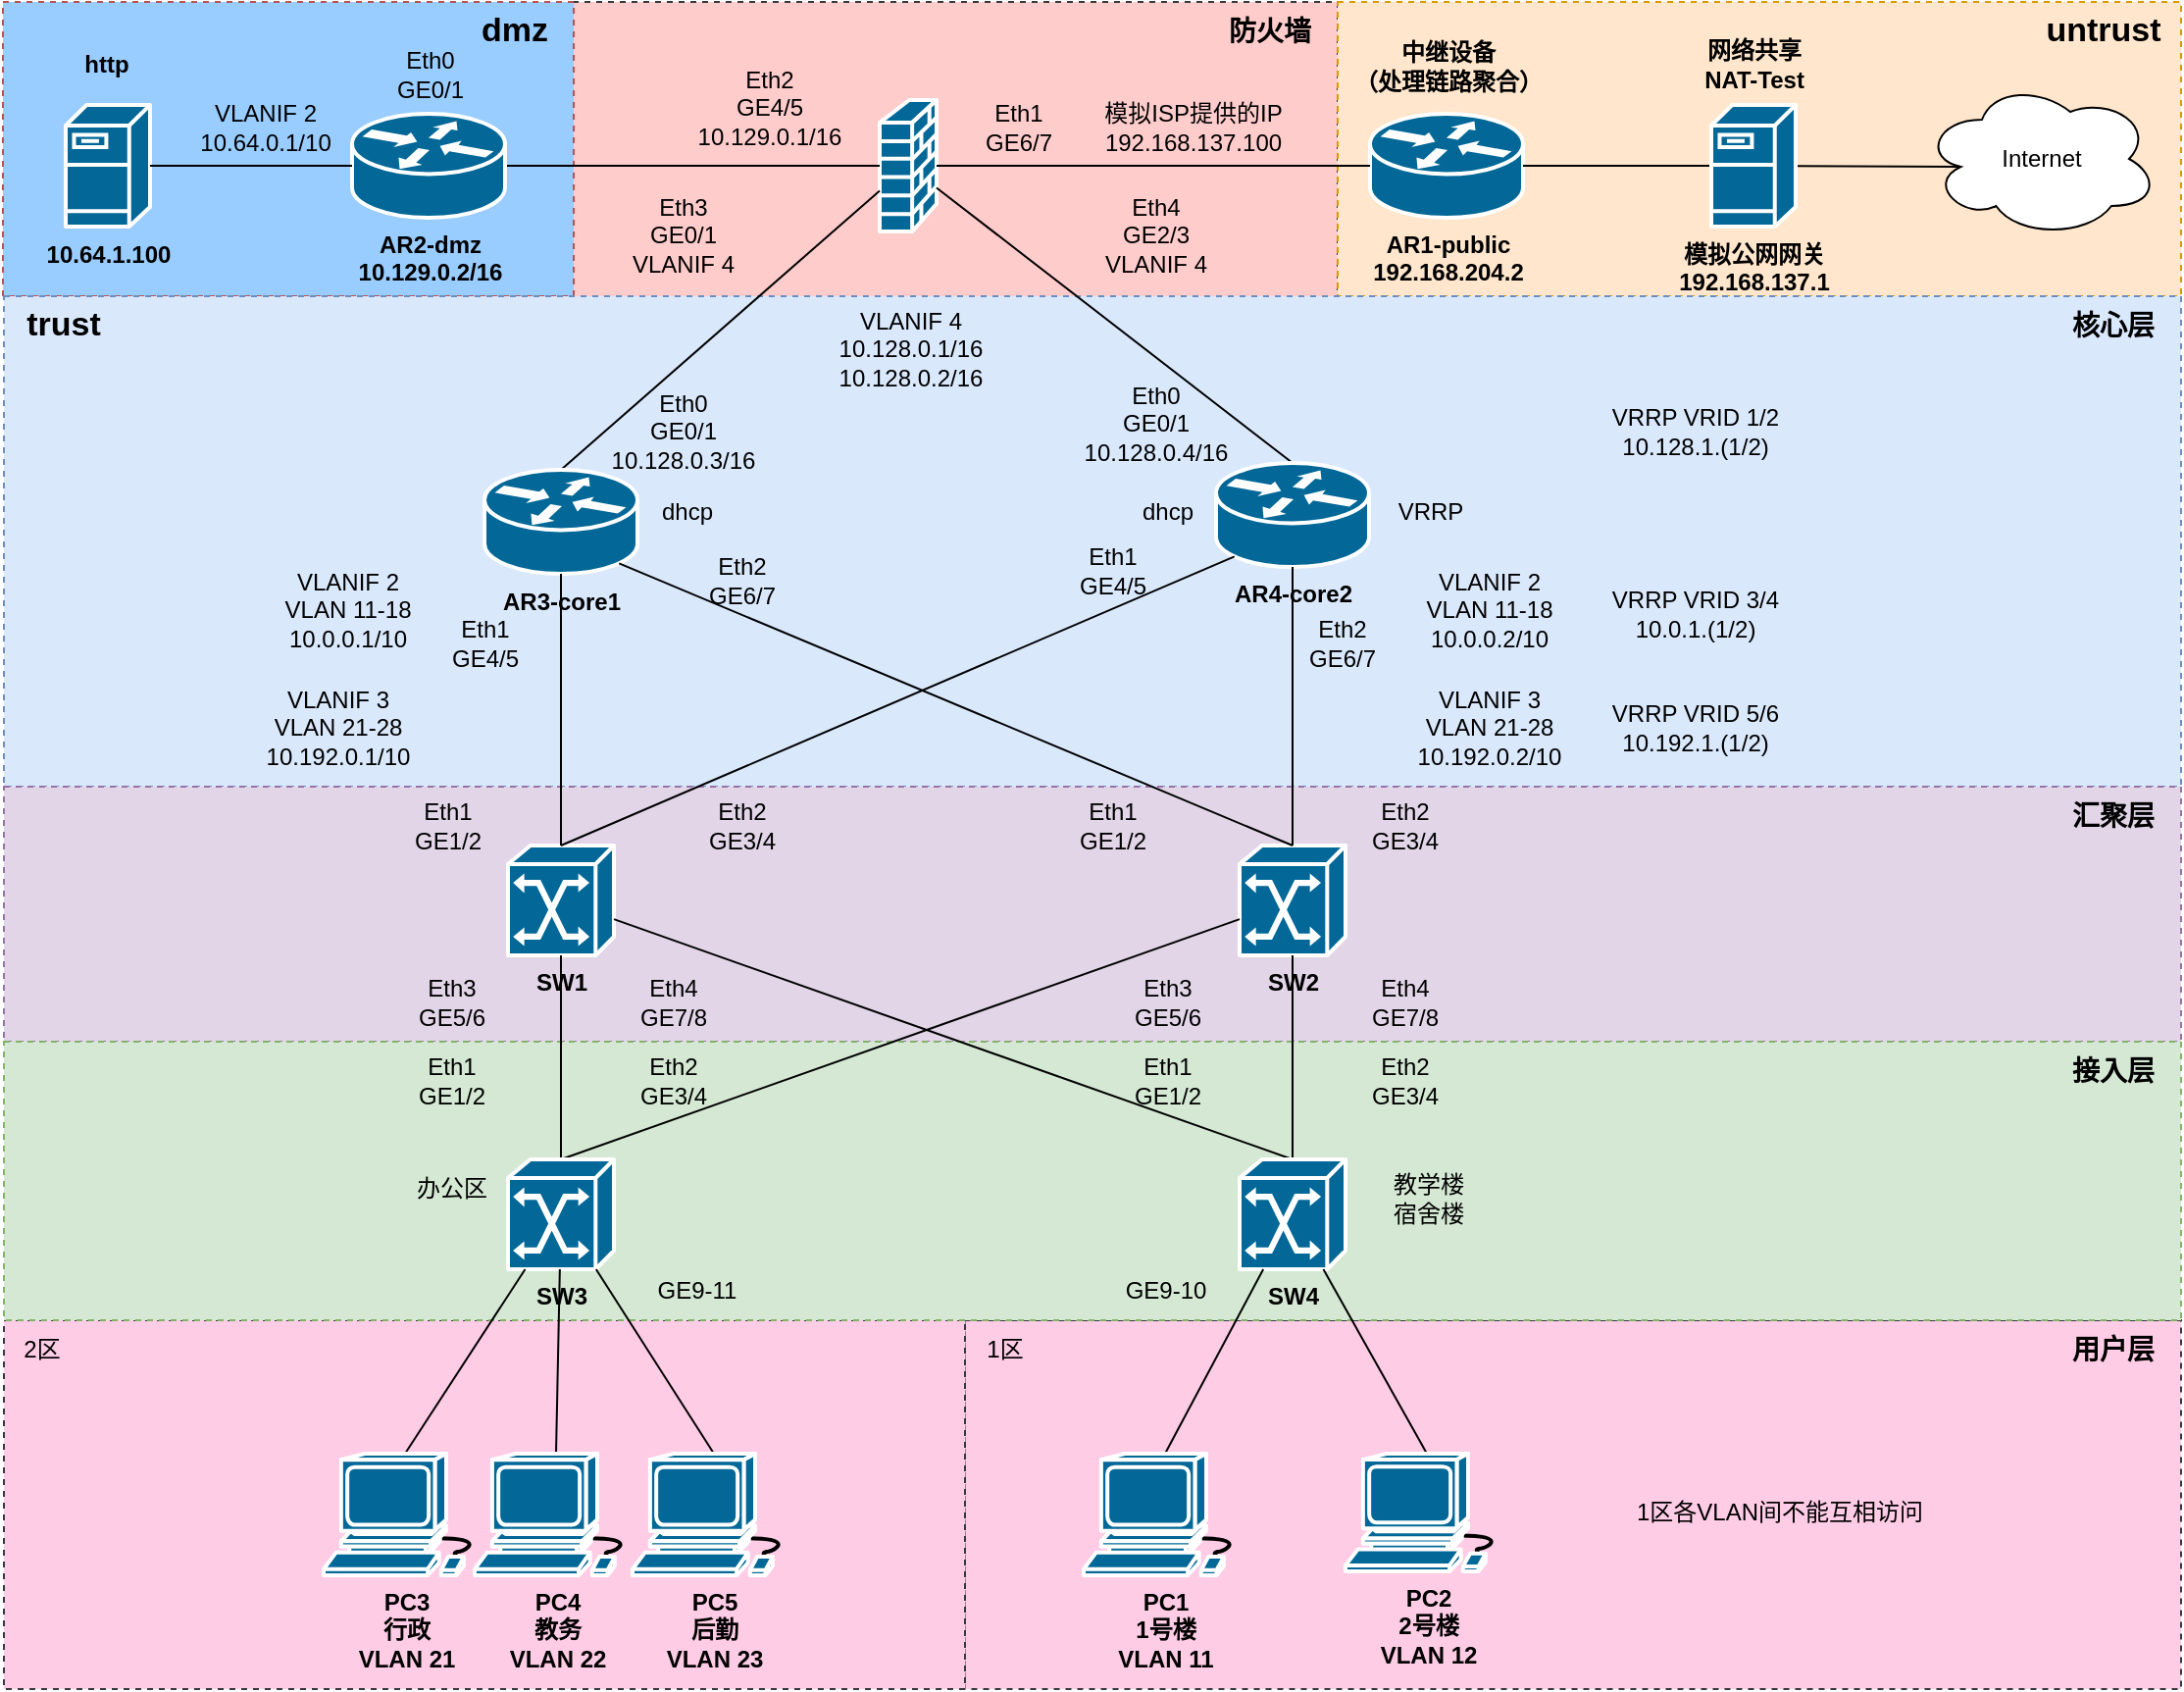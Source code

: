 <mxfile version="26.0.1">
  <diagram name="第 1 页" id="TNgkW0LLQJKGKH_O6mHP">
    <mxGraphModel dx="1621" dy="1214" grid="1" gridSize="10" guides="1" tooltips="1" connect="1" arrows="1" fold="1" page="0" pageScale="1" pageWidth="827" pageHeight="1169" math="0" shadow="0">
      <root>
        <mxCell id="0" />
        <mxCell id="1" parent="0" />
        <mxCell id="WaT7aZ4GV9jZIhNz12hq-7" value="" style="whiteSpace=wrap;html=1;fillColor=#FFCCE6;dashed=1;strokeColor=#36393d;" vertex="1" parent="1">
          <mxGeometry x="429.75" y="632" width="620.25" height="188" as="geometry" />
        </mxCell>
        <mxCell id="sXXriGGngjyK85Kr_pVM-4" value="" style="whiteSpace=wrap;html=1;fillColor=#FFCCE6;dashed=1;strokeColor=#36393d;" vertex="1" parent="1">
          <mxGeometry x="-60" y="632" width="490" height="188" as="geometry" />
        </mxCell>
        <mxCell id="sXXriGGngjyK85Kr_pVM-2" value="" style="whiteSpace=wrap;html=1;fillColor=#FFCCCC;dashed=1;strokeColor=#36393d;gradientColor=none;" vertex="1" parent="1">
          <mxGeometry x="230" y="-40" width="390" height="151.5" as="geometry" />
        </mxCell>
        <mxCell id="OKxPrB0xDgkwKKIO_z5v-99" value="" style="whiteSpace=wrap;html=1;fillColor=#99CCFF;dashed=1;strokeColor=#b85450;" parent="1" vertex="1">
          <mxGeometry x="-60.5" y="-40" width="291" height="150" as="geometry" />
        </mxCell>
        <mxCell id="OKxPrB0xDgkwKKIO_z5v-30" value="" style="whiteSpace=wrap;html=1;fillColor=#ffe6cc;dashed=1;strokeColor=#d79b00;" parent="1" vertex="1">
          <mxGeometry x="620" y="-40" width="430" height="150" as="geometry" />
        </mxCell>
        <mxCell id="OKxPrB0xDgkwKKIO_z5v-31" value="" style="whiteSpace=wrap;html=1;fillColor=#dae8fc;dashed=1;strokeColor=#6c8ebf;" parent="1" vertex="1">
          <mxGeometry x="-60" y="110" width="1110" height="250" as="geometry" />
        </mxCell>
        <mxCell id="OKxPrB0xDgkwKKIO_z5v-32" value="" style="whiteSpace=wrap;html=1;fillColor=#e1d5e7;dashed=1;strokeColor=#9673a6;" parent="1" vertex="1">
          <mxGeometry x="-60" y="360" width="1110" height="130" as="geometry" />
        </mxCell>
        <mxCell id="OKxPrB0xDgkwKKIO_z5v-33" value="" style="whiteSpace=wrap;html=1;fillColor=#d5e8d4;dashed=1;strokeColor=#82b366;" parent="1" vertex="1">
          <mxGeometry x="-60" y="490" width="1110" height="142" as="geometry" />
        </mxCell>
        <mxCell id="OKxPrB0xDgkwKKIO_z5v-1" value="&lt;b&gt;AR1-public&lt;/b&gt;&lt;div&gt;&lt;b&gt;192.168.204.2&lt;/b&gt;&lt;/div&gt;" style="shape=mxgraph.cisco.routers.router;sketch=0;html=1;pointerEvents=1;dashed=0;fillColor=#036897;strokeColor=#ffffff;strokeWidth=2;verticalLabelPosition=bottom;verticalAlign=top;align=center;outlineConnect=0;" parent="1" vertex="1">
          <mxGeometry x="636.5" y="17" width="78" height="53" as="geometry" />
        </mxCell>
        <mxCell id="WaT7aZ4GV9jZIhNz12hq-2" style="rounded=0;orthogonalLoop=1;jettySize=auto;html=1;exitX=0.16;exitY=0.55;exitDx=0;exitDy=0;exitPerimeter=0;endArrow=none;endFill=0;" edge="1" parent="1" source="OKxPrB0xDgkwKKIO_z5v-2" target="WaT7aZ4GV9jZIhNz12hq-1">
          <mxGeometry relative="1" as="geometry" />
        </mxCell>
        <mxCell id="OKxPrB0xDgkwKKIO_z5v-2" value="Internet" style="ellipse;shape=cloud;whiteSpace=wrap;html=1;" parent="1" vertex="1">
          <mxGeometry x="918.5" width="120" height="80" as="geometry" />
        </mxCell>
        <mxCell id="OKxPrB0xDgkwKKIO_z5v-3" style="rounded=0;orthogonalLoop=1;jettySize=auto;html=1;exitX=1;exitY=0.5;exitDx=0;exitDy=0;exitPerimeter=0;endArrow=none;endFill=0;" parent="1" source="OKxPrB0xDgkwKKIO_z5v-1" target="WaT7aZ4GV9jZIhNz12hq-1" edge="1">
          <mxGeometry relative="1" as="geometry" />
        </mxCell>
        <mxCell id="OKxPrB0xDgkwKKIO_z5v-4" value="" style="shape=mxgraph.cisco.security.firewall;sketch=0;html=1;pointerEvents=1;dashed=0;fillColor=#036897;strokeColor=#ffffff;strokeWidth=2;verticalLabelPosition=bottom;verticalAlign=top;align=center;outlineConnect=0;" parent="1" vertex="1">
          <mxGeometry x="386.5" y="10" width="29" height="67" as="geometry" />
        </mxCell>
        <mxCell id="OKxPrB0xDgkwKKIO_z5v-5" style="rounded=0;orthogonalLoop=1;jettySize=auto;html=1;exitX=1;exitY=0.5;exitDx=0;exitDy=0;exitPerimeter=0;entryX=0;entryY=0.5;entryDx=0;entryDy=0;entryPerimeter=0;endArrow=none;endFill=0;" parent="1" source="OKxPrB0xDgkwKKIO_z5v-4" target="OKxPrB0xDgkwKKIO_z5v-1" edge="1">
          <mxGeometry relative="1" as="geometry" />
        </mxCell>
        <mxCell id="OKxPrB0xDgkwKKIO_z5v-6" value="&lt;b&gt;10.64.1.100&lt;/b&gt;" style="shape=mxgraph.cisco.servers.fileserver;sketch=0;html=1;pointerEvents=1;dashed=0;fillColor=#036897;strokeColor=#ffffff;strokeWidth=2;verticalLabelPosition=bottom;verticalAlign=top;align=center;outlineConnect=0;" parent="1" vertex="1">
          <mxGeometry x="-28.5" y="12.5" width="43" height="62" as="geometry" />
        </mxCell>
        <mxCell id="OKxPrB0xDgkwKKIO_z5v-9" style="rounded=0;orthogonalLoop=1;jettySize=auto;html=1;entryX=0;entryY=0.5;entryDx=0;entryDy=0;entryPerimeter=0;exitX=1;exitY=0.5;exitDx=0;exitDy=0;exitPerimeter=0;endArrow=none;endFill=0;" parent="1" source="OKxPrB0xDgkwKKIO_z5v-15" target="OKxPrB0xDgkwKKIO_z5v-4" edge="1">
          <mxGeometry relative="1" as="geometry">
            <mxPoint x="285.5" y="63.5" as="sourcePoint" />
          </mxGeometry>
        </mxCell>
        <mxCell id="OKxPrB0xDgkwKKIO_z5v-11" value="&lt;b&gt;SW1&lt;/b&gt;" style="shape=mxgraph.cisco.switches.atm_switch;sketch=0;html=1;pointerEvents=1;dashed=0;fillColor=#036897;strokeColor=#ffffff;strokeWidth=2;verticalLabelPosition=bottom;verticalAlign=top;align=center;outlineConnect=0;" parent="1" vertex="1">
          <mxGeometry x="197" y="390" width="54" height="56" as="geometry" />
        </mxCell>
        <mxCell id="OKxPrB0xDgkwKKIO_z5v-12" value="&lt;b&gt;SW2&lt;/b&gt;" style="shape=mxgraph.cisco.switches.atm_switch;sketch=0;html=1;pointerEvents=1;dashed=0;fillColor=#036897;strokeColor=#ffffff;strokeWidth=2;verticalLabelPosition=bottom;verticalAlign=top;align=center;outlineConnect=0;" parent="1" vertex="1">
          <mxGeometry x="570" y="390" width="54" height="56" as="geometry" />
        </mxCell>
        <mxCell id="OKxPrB0xDgkwKKIO_z5v-16" style="rounded=0;orthogonalLoop=1;jettySize=auto;html=1;exitX=0.5;exitY=0;exitDx=0;exitDy=0;exitPerimeter=0;endArrow=none;endFill=0;" parent="1" source="OKxPrB0xDgkwKKIO_z5v-13" target="OKxPrB0xDgkwKKIO_z5v-4" edge="1">
          <mxGeometry relative="1" as="geometry" />
        </mxCell>
        <mxCell id="OKxPrB0xDgkwKKIO_z5v-13" value="&lt;b&gt;AR3-core1&lt;/b&gt;" style="shape=mxgraph.cisco.routers.router;sketch=0;html=1;pointerEvents=1;dashed=0;fillColor=#036897;strokeColor=#ffffff;strokeWidth=2;verticalLabelPosition=bottom;verticalAlign=top;align=center;outlineConnect=0;" parent="1" vertex="1">
          <mxGeometry x="185" y="198.5" width="78" height="53" as="geometry" />
        </mxCell>
        <mxCell id="OKxPrB0xDgkwKKIO_z5v-17" style="rounded=0;orthogonalLoop=1;jettySize=auto;html=1;exitX=0.5;exitY=0;exitDx=0;exitDy=0;exitPerimeter=0;endArrow=none;endFill=0;" parent="1" source="OKxPrB0xDgkwKKIO_z5v-14" target="OKxPrB0xDgkwKKIO_z5v-4" edge="1">
          <mxGeometry relative="1" as="geometry">
            <mxPoint x="437" y="120" as="targetPoint" />
          </mxGeometry>
        </mxCell>
        <mxCell id="OKxPrB0xDgkwKKIO_z5v-14" value="&lt;b style=&quot;&quot;&gt;AR4-core2&lt;/b&gt;" style="shape=mxgraph.cisco.routers.router;sketch=0;html=1;pointerEvents=1;dashed=0;fillColor=#036897;strokeColor=#ffffff;strokeWidth=2;verticalLabelPosition=bottom;verticalAlign=top;align=center;outlineConnect=0;" parent="1" vertex="1">
          <mxGeometry x="558" y="195" width="78" height="53" as="geometry" />
        </mxCell>
        <mxCell id="OKxPrB0xDgkwKKIO_z5v-15" value="&lt;b&gt;AR2-dmz&lt;/b&gt;&lt;div&gt;&lt;b&gt;10.129.0.2/16&lt;/b&gt;&lt;/div&gt;" style="shape=mxgraph.cisco.routers.router;sketch=0;html=1;pointerEvents=1;dashed=0;fillColor=#036897;strokeColor=#ffffff;strokeWidth=2;verticalLabelPosition=bottom;verticalAlign=top;align=center;outlineConnect=0;" parent="1" vertex="1">
          <mxGeometry x="117.5" y="17" width="78" height="53" as="geometry" />
        </mxCell>
        <mxCell id="OKxPrB0xDgkwKKIO_z5v-20" style="rounded=0;orthogonalLoop=1;jettySize=auto;html=1;exitX=0.5;exitY=0;exitDx=0;exitDy=0;exitPerimeter=0;entryX=0.5;entryY=1;entryDx=0;entryDy=0;entryPerimeter=0;endArrow=none;endFill=0;" parent="1" source="OKxPrB0xDgkwKKIO_z5v-11" target="OKxPrB0xDgkwKKIO_z5v-13" edge="1">
          <mxGeometry relative="1" as="geometry" />
        </mxCell>
        <mxCell id="OKxPrB0xDgkwKKIO_z5v-21" style="rounded=0;orthogonalLoop=1;jettySize=auto;html=1;exitX=0.5;exitY=0;exitDx=0;exitDy=0;exitPerimeter=0;entryX=0.5;entryY=1;entryDx=0;entryDy=0;entryPerimeter=0;endArrow=none;endFill=0;" parent="1" source="OKxPrB0xDgkwKKIO_z5v-12" target="OKxPrB0xDgkwKKIO_z5v-14" edge="1">
          <mxGeometry relative="1" as="geometry" />
        </mxCell>
        <mxCell id="OKxPrB0xDgkwKKIO_z5v-23" style="rounded=0;orthogonalLoop=1;jettySize=auto;html=1;exitX=0.5;exitY=0;exitDx=0;exitDy=0;exitPerimeter=0;entryX=0.88;entryY=0.9;entryDx=0;entryDy=0;entryPerimeter=0;endArrow=none;endFill=0;" parent="1" source="OKxPrB0xDgkwKKIO_z5v-12" target="OKxPrB0xDgkwKKIO_z5v-13" edge="1">
          <mxGeometry relative="1" as="geometry" />
        </mxCell>
        <mxCell id="OKxPrB0xDgkwKKIO_z5v-24" style="rounded=0;orthogonalLoop=1;jettySize=auto;html=1;entryX=0.12;entryY=0.9;entryDx=0;entryDy=0;entryPerimeter=0;endArrow=none;endFill=0;exitX=0.5;exitY=0;exitDx=0;exitDy=0;exitPerimeter=0;" parent="1" source="OKxPrB0xDgkwKKIO_z5v-11" target="OKxPrB0xDgkwKKIO_z5v-14" edge="1">
          <mxGeometry relative="1" as="geometry" />
        </mxCell>
        <mxCell id="OKxPrB0xDgkwKKIO_z5v-45" style="rounded=0;orthogonalLoop=1;jettySize=auto;html=1;exitX=0.5;exitY=0;exitDx=0;exitDy=0;exitPerimeter=0;endArrow=none;endFill=0;" parent="1" source="OKxPrB0xDgkwKKIO_z5v-26" target="OKxPrB0xDgkwKKIO_z5v-11" edge="1">
          <mxGeometry relative="1" as="geometry" />
        </mxCell>
        <mxCell id="OKxPrB0xDgkwKKIO_z5v-48" style="rounded=0;orthogonalLoop=1;jettySize=auto;html=1;exitX=0.5;exitY=0;exitDx=0;exitDy=0;exitPerimeter=0;endArrow=none;endFill=0;" parent="1" source="OKxPrB0xDgkwKKIO_z5v-26" target="OKxPrB0xDgkwKKIO_z5v-12" edge="1">
          <mxGeometry relative="1" as="geometry" />
        </mxCell>
        <mxCell id="OKxPrB0xDgkwKKIO_z5v-26" value="&lt;b&gt;SW3&lt;/b&gt;" style="shape=mxgraph.cisco.switches.atm_switch;sketch=0;html=1;pointerEvents=1;dashed=0;fillColor=#036897;strokeColor=#ffffff;strokeWidth=2;verticalLabelPosition=bottom;verticalAlign=top;align=center;outlineConnect=0;" parent="1" vertex="1">
          <mxGeometry x="197" y="550" width="54" height="56" as="geometry" />
        </mxCell>
        <mxCell id="OKxPrB0xDgkwKKIO_z5v-49" style="rounded=0;orthogonalLoop=1;jettySize=auto;html=1;exitX=0.5;exitY=0;exitDx=0;exitDy=0;exitPerimeter=0;endArrow=none;endFill=0;" parent="1" source="OKxPrB0xDgkwKKIO_z5v-27" target="OKxPrB0xDgkwKKIO_z5v-11" edge="1">
          <mxGeometry relative="1" as="geometry" />
        </mxCell>
        <mxCell id="OKxPrB0xDgkwKKIO_z5v-50" style="rounded=0;orthogonalLoop=1;jettySize=auto;html=1;exitX=0.5;exitY=0;exitDx=0;exitDy=0;exitPerimeter=0;endArrow=none;endFill=0;" parent="1" source="OKxPrB0xDgkwKKIO_z5v-27" target="OKxPrB0xDgkwKKIO_z5v-12" edge="1">
          <mxGeometry relative="1" as="geometry" />
        </mxCell>
        <mxCell id="OKxPrB0xDgkwKKIO_z5v-27" value="&lt;b&gt;SW4&lt;/b&gt;" style="shape=mxgraph.cisco.switches.atm_switch;sketch=0;html=1;pointerEvents=1;dashed=0;fillColor=#036897;strokeColor=#ffffff;strokeWidth=2;verticalLabelPosition=bottom;verticalAlign=top;align=center;outlineConnect=0;" parent="1" vertex="1">
          <mxGeometry x="570" y="550" width="54" height="56" as="geometry" />
        </mxCell>
        <mxCell id="OKxPrB0xDgkwKKIO_z5v-43" style="rounded=0;orthogonalLoop=1;jettySize=auto;html=1;exitX=0.5;exitY=0;exitDx=0;exitDy=0;exitPerimeter=0;endArrow=none;endFill=0;" parent="1" source="OKxPrB0xDgkwKKIO_z5v-39" target="OKxPrB0xDgkwKKIO_z5v-26" edge="1">
          <mxGeometry relative="1" as="geometry" />
        </mxCell>
        <mxCell id="OKxPrB0xDgkwKKIO_z5v-39" value="&lt;div&gt;&lt;b&gt;PC3&lt;/b&gt;&lt;/div&gt;&lt;b&gt;行政&lt;/b&gt;&lt;div&gt;&lt;b&gt;VLAN 21&lt;/b&gt;&lt;/div&gt;" style="shape=mxgraph.cisco.computers_and_peripherals.workstation;sketch=0;html=1;pointerEvents=1;dashed=0;fillColor=#036897;strokeColor=#ffffff;strokeWidth=2;verticalLabelPosition=bottom;verticalAlign=top;align=center;outlineConnect=0;" parent="1" vertex="1">
          <mxGeometry x="103" y="700" width="83" height="62" as="geometry" />
        </mxCell>
        <mxCell id="OKxPrB0xDgkwKKIO_z5v-44" style="rounded=0;orthogonalLoop=1;jettySize=auto;html=1;exitX=0.5;exitY=0;exitDx=0;exitDy=0;exitPerimeter=0;endArrow=none;endFill=0;" parent="1" source="OKxPrB0xDgkwKKIO_z5v-40" target="OKxPrB0xDgkwKKIO_z5v-26" edge="1">
          <mxGeometry relative="1" as="geometry" />
        </mxCell>
        <mxCell id="OKxPrB0xDgkwKKIO_z5v-40" value="&lt;div&gt;&lt;b&gt;PC4&lt;/b&gt;&lt;/div&gt;&lt;div&gt;&lt;b&gt;教务&lt;/b&gt;&lt;/div&gt;&lt;div&gt;&lt;b&gt;VLAN 22&lt;/b&gt;&lt;/div&gt;" style="shape=mxgraph.cisco.computers_and_peripherals.workstation;sketch=0;html=1;pointerEvents=1;dashed=0;fillColor=#036897;strokeColor=#ffffff;strokeWidth=2;verticalLabelPosition=bottom;verticalAlign=top;align=center;outlineConnect=0;" parent="1" vertex="1">
          <mxGeometry x="180" y="700" width="83" height="62" as="geometry" />
        </mxCell>
        <mxCell id="OKxPrB0xDgkwKKIO_z5v-51" style="rounded=0;orthogonalLoop=1;jettySize=auto;html=1;exitX=0.5;exitY=0;exitDx=0;exitDy=0;exitPerimeter=0;endArrow=none;endFill=0;" parent="1" source="OKxPrB0xDgkwKKIO_z5v-41" target="OKxPrB0xDgkwKKIO_z5v-27" edge="1">
          <mxGeometry relative="1" as="geometry" />
        </mxCell>
        <mxCell id="OKxPrB0xDgkwKKIO_z5v-41" value="&lt;div&gt;&lt;b&gt;PC1&lt;/b&gt;&lt;/div&gt;&lt;b&gt;1号楼&lt;/b&gt;&lt;div&gt;&lt;b&gt;VLAN 11&lt;/b&gt;&lt;/div&gt;" style="shape=mxgraph.cisco.computers_and_peripherals.workstation;sketch=0;html=1;pointerEvents=1;dashed=0;fillColor=#036897;strokeColor=#ffffff;strokeWidth=2;verticalLabelPosition=bottom;verticalAlign=top;align=center;outlineConnect=0;" parent="1" vertex="1">
          <mxGeometry x="490.5" y="700" width="83" height="62" as="geometry" />
        </mxCell>
        <mxCell id="OKxPrB0xDgkwKKIO_z5v-52" style="rounded=0;orthogonalLoop=1;jettySize=auto;html=1;exitX=0.5;exitY=0;exitDx=0;exitDy=0;exitPerimeter=0;endArrow=none;endFill=0;" parent="1" source="OKxPrB0xDgkwKKIO_z5v-42" target="OKxPrB0xDgkwKKIO_z5v-27" edge="1">
          <mxGeometry relative="1" as="geometry" />
        </mxCell>
        <mxCell id="OKxPrB0xDgkwKKIO_z5v-42" value="&lt;div&gt;&lt;b&gt;PC2&lt;/b&gt;&lt;/div&gt;&lt;b&gt;2号楼&lt;/b&gt;&lt;div&gt;&lt;b&gt;VLAN 12&lt;/b&gt;&lt;/div&gt;" style="shape=mxgraph.cisco.computers_and_peripherals.workstation;sketch=0;html=1;pointerEvents=1;dashed=0;fillColor=#036897;strokeColor=#ffffff;strokeWidth=2;verticalLabelPosition=bottom;verticalAlign=top;align=center;outlineConnect=0;" parent="1" vertex="1">
          <mxGeometry x="624" y="700" width="83" height="60" as="geometry" />
        </mxCell>
        <mxCell id="OKxPrB0xDgkwKKIO_z5v-57" value="&lt;b&gt;&lt;font style=&quot;font-size: 17px;&quot;&gt;dmz&lt;/font&gt;&lt;/b&gt;" style="text;html=1;align=center;verticalAlign=middle;resizable=0;points=[];autosize=1;strokeColor=none;fillColor=none;" parent="1" vertex="1">
          <mxGeometry x="170" y="-40" width="60" height="30" as="geometry" />
        </mxCell>
        <mxCell id="OKxPrB0xDgkwKKIO_z5v-63" value="&lt;b&gt;&lt;font style=&quot;font-size: 17px;&quot;&gt;untrust&lt;/font&gt;&lt;/b&gt;" style="text;html=1;align=center;verticalAlign=middle;resizable=0;points=[];autosize=1;strokeColor=none;fillColor=none;" parent="1" vertex="1">
          <mxGeometry x="970" y="-40" width="80" height="30" as="geometry" />
        </mxCell>
        <mxCell id="OKxPrB0xDgkwKKIO_z5v-64" value="&lt;b&gt;&lt;font style=&quot;font-size: 14px;&quot;&gt;核心层&lt;/font&gt;&lt;/b&gt;" style="text;html=1;align=center;verticalAlign=middle;resizable=0;points=[];autosize=1;strokeColor=none;fillColor=none;" parent="1" vertex="1">
          <mxGeometry x="980" y="110" width="70" height="30" as="geometry" />
        </mxCell>
        <mxCell id="OKxPrB0xDgkwKKIO_z5v-66" value="&lt;b&gt;&lt;font style=&quot;font-size: 14px;&quot;&gt;汇聚层&lt;/font&gt;&lt;/b&gt;" style="text;html=1;align=center;verticalAlign=middle;resizable=0;points=[];autosize=1;strokeColor=none;fillColor=none;" parent="1" vertex="1">
          <mxGeometry x="980" y="360" width="70" height="30" as="geometry" />
        </mxCell>
        <mxCell id="OKxPrB0xDgkwKKIO_z5v-67" value="&lt;b&gt;&lt;font style=&quot;font-size: 14px;&quot;&gt;接入层&lt;/font&gt;&lt;/b&gt;" style="text;html=1;align=center;verticalAlign=middle;resizable=0;points=[];autosize=1;strokeColor=none;fillColor=none;" parent="1" vertex="1">
          <mxGeometry x="980" y="490" width="70" height="30" as="geometry" />
        </mxCell>
        <mxCell id="OKxPrB0xDgkwKKIO_z5v-69" value="dhcp" style="text;html=1;align=center;verticalAlign=middle;resizable=0;points=[];autosize=1;strokeColor=none;fillColor=none;" parent="1" vertex="1">
          <mxGeometry x="263" y="205" width="50" height="30" as="geometry" />
        </mxCell>
        <mxCell id="OKxPrB0xDgkwKKIO_z5v-71" value="&lt;b&gt;http&lt;/b&gt;" style="text;html=1;align=center;verticalAlign=middle;resizable=0;points=[];autosize=1;strokeColor=none;fillColor=none;" parent="1" vertex="1">
          <mxGeometry x="-33.5" y="-23.5" width="50" height="30" as="geometry" />
        </mxCell>
        <mxCell id="OKxPrB0xDgkwKKIO_z5v-75" value="办公区" style="text;html=1;align=center;verticalAlign=middle;resizable=0;points=[];autosize=1;strokeColor=none;fillColor=none;" parent="1" vertex="1">
          <mxGeometry x="137.5" y="550" width="60" height="30" as="geometry" />
        </mxCell>
        <mxCell id="OKxPrB0xDgkwKKIO_z5v-76" value="教学楼&lt;div&gt;宿舍楼&lt;/div&gt;" style="text;html=1;align=center;verticalAlign=middle;resizable=0;points=[];autosize=1;strokeColor=none;fillColor=none;" parent="1" vertex="1">
          <mxGeometry x="635.5" y="550" width="60" height="40" as="geometry" />
        </mxCell>
        <mxCell id="OKxPrB0xDgkwKKIO_z5v-80" value="&lt;div&gt;VLANIF 2&lt;/div&gt;10.64.0.1/10" style="text;html=1;align=center;verticalAlign=middle;resizable=0;points=[];autosize=1;strokeColor=none;fillColor=none;" parent="1" vertex="1">
          <mxGeometry x="27.5" y="3.5" width="90" height="40" as="geometry" />
        </mxCell>
        <mxCell id="OKxPrB0xDgkwKKIO_z5v-84" value="模拟ISP提供的IP&lt;div&gt;192.168.137.100&lt;/div&gt;" style="text;html=1;align=center;verticalAlign=middle;resizable=0;points=[];autosize=1;strokeColor=none;fillColor=none;" parent="1" vertex="1">
          <mxGeometry x="490.5" y="3.5" width="110" height="40" as="geometry" />
        </mxCell>
        <mxCell id="OKxPrB0xDgkwKKIO_z5v-85" value="VRRP" style="text;html=1;align=center;verticalAlign=middle;resizable=0;points=[];autosize=1;strokeColor=none;fillColor=none;" parent="1" vertex="1">
          <mxGeometry x="636.5" y="205" width="60" height="30" as="geometry" />
        </mxCell>
        <mxCell id="OKxPrB0xDgkwKKIO_z5v-88" style="rounded=0;orthogonalLoop=1;jettySize=auto;html=1;exitX=1;exitY=0.5;exitDx=0;exitDy=0;exitPerimeter=0;entryX=0;entryY=0.5;entryDx=0;entryDy=0;entryPerimeter=0;endArrow=none;endFill=0;" parent="1" source="OKxPrB0xDgkwKKIO_z5v-6" target="OKxPrB0xDgkwKKIO_z5v-15" edge="1">
          <mxGeometry relative="1" as="geometry">
            <mxPoint x="-25.5" y="-5" as="sourcePoint" />
          </mxGeometry>
        </mxCell>
        <mxCell id="OKxPrB0xDgkwKKIO_z5v-96" value="dhcp" style="text;html=1;align=center;verticalAlign=middle;resizable=0;points=[];autosize=1;strokeColor=none;fillColor=none;" parent="1" vertex="1">
          <mxGeometry x="508" y="205" width="50" height="30" as="geometry" />
        </mxCell>
        <mxCell id="OKxPrB0xDgkwKKIO_z5v-101" style="rounded=0;orthogonalLoop=1;jettySize=auto;html=1;exitX=0.5;exitY=0;exitDx=0;exitDy=0;exitPerimeter=0;endArrow=none;endFill=0;" parent="1" source="OKxPrB0xDgkwKKIO_z5v-100" target="OKxPrB0xDgkwKKIO_z5v-26" edge="1">
          <mxGeometry relative="1" as="geometry" />
        </mxCell>
        <mxCell id="OKxPrB0xDgkwKKIO_z5v-100" value="&lt;div&gt;&lt;b&gt;PC5&lt;/b&gt;&lt;/div&gt;&lt;div&gt;&lt;b&gt;后勤&lt;/b&gt;&lt;/div&gt;&lt;div&gt;&lt;span style=&quot;background-color: initial;&quot;&gt;&lt;b&gt;VLAN 23&lt;/b&gt;&lt;/span&gt;&lt;/div&gt;" style="shape=mxgraph.cisco.computers_and_peripherals.workstation;sketch=0;html=1;pointerEvents=1;dashed=0;fillColor=#036897;strokeColor=#ffffff;strokeWidth=2;verticalLabelPosition=bottom;verticalAlign=top;align=center;outlineConnect=0;" parent="1" vertex="1">
          <mxGeometry x="260.5" y="700" width="83" height="62" as="geometry" />
        </mxCell>
        <mxCell id="OKxPrB0xDgkwKKIO_z5v-102" value="&lt;div&gt;Eth0&lt;/div&gt;GE0/1&lt;div&gt;10.128.0.3/16&lt;/div&gt;" style="text;html=1;align=center;verticalAlign=middle;resizable=0;points=[];autosize=1;strokeColor=none;fillColor=none;" parent="1" vertex="1">
          <mxGeometry x="235.5" y="148.5" width="100" height="60" as="geometry" />
        </mxCell>
        <mxCell id="OKxPrB0xDgkwKKIO_z5v-103" value="&lt;div&gt;Eth0&lt;/div&gt;GE0/1&lt;div&gt;10.128.0.4/16&lt;/div&gt;" style="text;html=1;align=center;verticalAlign=middle;resizable=0;points=[];autosize=1;strokeColor=none;fillColor=none;" parent="1" vertex="1">
          <mxGeometry x="477" y="145" width="100" height="60" as="geometry" />
        </mxCell>
        <mxCell id="OKxPrB0xDgkwKKIO_z5v-105" value="&lt;div&gt;Eth1&lt;/div&gt;GE4/5" style="text;html=1;align=center;verticalAlign=middle;resizable=0;points=[];autosize=1;strokeColor=none;fillColor=none;" parent="1" vertex="1">
          <mxGeometry x="155" y="266.5" width="60" height="40" as="geometry" />
        </mxCell>
        <mxCell id="OKxPrB0xDgkwKKIO_z5v-106" value="Eth2&lt;div&gt;GE6/7&lt;/div&gt;" style="text;html=1;align=center;verticalAlign=middle;resizable=0;points=[];autosize=1;strokeColor=none;fillColor=none;" parent="1" vertex="1">
          <mxGeometry x="592" y="266.5" width="60" height="40" as="geometry" />
        </mxCell>
        <mxCell id="OKxPrB0xDgkwKKIO_z5v-107" value="&lt;div&gt;Eth2&lt;/div&gt;GE6/7" style="text;html=1;align=center;verticalAlign=middle;resizable=0;points=[];autosize=1;strokeColor=none;fillColor=none;" parent="1" vertex="1">
          <mxGeometry x="286" y="235" width="60" height="40" as="geometry" />
        </mxCell>
        <mxCell id="OKxPrB0xDgkwKKIO_z5v-108" value="Eth1&lt;div&gt;GE4/5&lt;/div&gt;" style="text;html=1;align=center;verticalAlign=middle;resizable=0;points=[];autosize=1;strokeColor=none;fillColor=none;" parent="1" vertex="1">
          <mxGeometry x="475" y="230" width="60" height="40" as="geometry" />
        </mxCell>
        <mxCell id="OKxPrB0xDgkwKKIO_z5v-112" value="&lt;div&gt;Eth3&lt;/div&gt;GE0/1&lt;div&gt;VLANIF 4&lt;/div&gt;" style="text;html=1;align=center;verticalAlign=middle;resizable=0;points=[];autosize=1;strokeColor=none;fillColor=none;" parent="1" vertex="1">
          <mxGeometry x="245.5" y="48.5" width="80" height="60" as="geometry" />
        </mxCell>
        <mxCell id="OKxPrB0xDgkwKKIO_z5v-113" value="&lt;div&gt;Eth4&lt;/div&gt;GE2/3&lt;div&gt;VLANIF 4&lt;/div&gt;" style="text;html=1;align=center;verticalAlign=middle;resizable=0;points=[];autosize=1;strokeColor=none;fillColor=none;" parent="1" vertex="1">
          <mxGeometry x="487" y="48.5" width="80" height="60" as="geometry" />
        </mxCell>
        <mxCell id="OKxPrB0xDgkwKKIO_z5v-114" value="&lt;div&gt;Eth2&lt;/div&gt;GE4/5&lt;div&gt;10.129.0.1/16&lt;/div&gt;" style="text;html=1;align=center;verticalAlign=middle;resizable=0;points=[];autosize=1;strokeColor=none;fillColor=none;" parent="1" vertex="1">
          <mxGeometry x="279.5" y="-16.5" width="100" height="60" as="geometry" />
        </mxCell>
        <mxCell id="OKxPrB0xDgkwKKIO_z5v-115" value="&lt;div&gt;Eth1&lt;/div&gt;GE6/7" style="text;html=1;align=center;verticalAlign=middle;resizable=0;points=[];autosize=1;strokeColor=none;fillColor=none;" parent="1" vertex="1">
          <mxGeometry x="427" y="3.5" width="60" height="40" as="geometry" />
        </mxCell>
        <mxCell id="8mNXo8YSzwnF-AT6geSr-1" value="VRRP VRID 1/2&lt;div&gt;10.128.1.(1/2)&lt;/div&gt;" style="text;html=1;align=center;verticalAlign=middle;resizable=0;points=[];autosize=1;strokeColor=none;fillColor=none;" parent="1" vertex="1">
          <mxGeometry x="747" y="158.5" width="110" height="40" as="geometry" />
        </mxCell>
        <mxCell id="8mNXo8YSzwnF-AT6geSr-3" value="VRRP VRID 3/4&lt;div&gt;10.0.1.(1/2)&lt;/div&gt;" style="text;html=1;align=center;verticalAlign=middle;resizable=0;points=[];autosize=1;strokeColor=none;fillColor=none;" parent="1" vertex="1">
          <mxGeometry x="747" y="251.5" width="110" height="40" as="geometry" />
        </mxCell>
        <mxCell id="8mNXo8YSzwnF-AT6geSr-5" value="VLANIF 2&lt;div&gt;VLAN 11-18&lt;/div&gt;&lt;div&gt;10.0.0.1/10&lt;/div&gt;" style="text;html=1;align=center;verticalAlign=middle;resizable=0;points=[];autosize=1;strokeColor=none;fillColor=none;" parent="1" vertex="1">
          <mxGeometry x="70" y="240" width="90" height="60" as="geometry" />
        </mxCell>
        <mxCell id="8mNXo8YSzwnF-AT6geSr-6" value="VLANIF 2&lt;div&gt;VLAN 11-18&lt;/div&gt;&lt;div&gt;10.0.0.2/10&lt;/div&gt;" style="text;html=1;align=center;verticalAlign=middle;resizable=0;points=[];autosize=1;strokeColor=none;fillColor=none;" parent="1" vertex="1">
          <mxGeometry x="652" y="240" width="90" height="60" as="geometry" />
        </mxCell>
        <mxCell id="c4X52kRVc_AipKpNaiow-1" value="VRRP VRID 5/6&lt;div&gt;10.192.1.(1/2)&lt;/div&gt;" style="text;html=1;align=center;verticalAlign=middle;resizable=0;points=[];autosize=1;strokeColor=none;fillColor=none;" parent="1" vertex="1">
          <mxGeometry x="747" y="310" width="110" height="40" as="geometry" />
        </mxCell>
        <mxCell id="c4X52kRVc_AipKpNaiow-2" value="VLANIF 3&lt;div&gt;VLAN 21-28&lt;/div&gt;&lt;div&gt;10.192.0.1/10&lt;/div&gt;" style="text;html=1;align=center;verticalAlign=middle;resizable=0;points=[];autosize=1;strokeColor=none;fillColor=none;" parent="1" vertex="1">
          <mxGeometry x="60" y="300" width="100" height="60" as="geometry" />
        </mxCell>
        <mxCell id="c4X52kRVc_AipKpNaiow-4" value="VLANIF 3&lt;div&gt;VLAN 21-28&lt;/div&gt;&lt;div&gt;10.192.0.2/10&lt;/div&gt;" style="text;html=1;align=center;verticalAlign=middle;resizable=0;points=[];autosize=1;strokeColor=none;fillColor=none;" parent="1" vertex="1">
          <mxGeometry x="647" y="300" width="100" height="60" as="geometry" />
        </mxCell>
        <mxCell id="c4X52kRVc_AipKpNaiow-6" value="&lt;b&gt;中继设备&lt;/b&gt;&lt;div&gt;&lt;b&gt;（处理链路聚合）&lt;/b&gt;&lt;/div&gt;" style="text;html=1;align=center;verticalAlign=middle;resizable=0;points=[];autosize=1;strokeColor=none;fillColor=none;" parent="1" vertex="1">
          <mxGeometry x="615.5" y="-27.5" width="120" height="40" as="geometry" />
        </mxCell>
        <mxCell id="WaT7aZ4GV9jZIhNz12hq-1" value="&lt;div&gt;&lt;b&gt;模拟公网网关&lt;/b&gt;&lt;/div&gt;&lt;b&gt;192.168.137.1&lt;/b&gt;" style="shape=mxgraph.cisco.servers.fileserver;sketch=0;html=1;pointerEvents=1;dashed=0;fillColor=#036897;strokeColor=#ffffff;strokeWidth=2;verticalLabelPosition=bottom;verticalAlign=top;align=center;outlineConnect=0;" vertex="1" parent="1">
          <mxGeometry x="810.5" y="12.5" width="43" height="62" as="geometry" />
        </mxCell>
        <mxCell id="WaT7aZ4GV9jZIhNz12hq-3" value="&lt;b&gt;网络共享&lt;/b&gt;&lt;div&gt;&lt;b&gt;NAT-Test&lt;/b&gt;&lt;/div&gt;" style="text;html=1;align=center;verticalAlign=middle;resizable=0;points=[];autosize=1;strokeColor=none;fillColor=none;" vertex="1" parent="1">
          <mxGeometry x="797" y="-28.5" width="70" height="40" as="geometry" />
        </mxCell>
        <mxCell id="WaT7aZ4GV9jZIhNz12hq-6" value="VLANIF 4&lt;div&gt;10.128.0.1/16&lt;/div&gt;&lt;div&gt;10.128.0.2/16&lt;/div&gt;" style="text;html=1;align=center;verticalAlign=middle;resizable=0;points=[];autosize=1;strokeColor=none;fillColor=none;" vertex="1" parent="1">
          <mxGeometry x="352" y="106.5" width="100" height="60" as="geometry" />
        </mxCell>
        <mxCell id="sXXriGGngjyK85Kr_pVM-3" value="&lt;b&gt;&lt;font style=&quot;font-size: 14px;&quot;&gt;防火墙&lt;/font&gt;&lt;/b&gt;" style="text;html=1;align=center;verticalAlign=middle;resizable=0;points=[];autosize=1;strokeColor=none;fillColor=none;" vertex="1" parent="1">
          <mxGeometry x="550" y="-40" width="70" height="30" as="geometry" />
        </mxCell>
        <mxCell id="sXXriGGngjyK85Kr_pVM-5" value="&lt;b&gt;&lt;font style=&quot;font-size: 14px;&quot;&gt;用户层&lt;/font&gt;&lt;/b&gt;" style="text;html=1;align=center;verticalAlign=middle;resizable=0;points=[];autosize=1;strokeColor=none;fillColor=none;" vertex="1" parent="1">
          <mxGeometry x="980" y="632" width="70" height="30" as="geometry" />
        </mxCell>
        <mxCell id="sXXriGGngjyK85Kr_pVM-6" value="&lt;b&gt;&lt;font style=&quot;font-size: 17px;&quot;&gt;trust&lt;/font&gt;&lt;/b&gt;" style="text;html=1;align=center;verticalAlign=middle;resizable=0;points=[];autosize=1;strokeColor=none;fillColor=none;" vertex="1" parent="1">
          <mxGeometry x="-60" y="110" width="60" height="30" as="geometry" />
        </mxCell>
        <mxCell id="WaT7aZ4GV9jZIhNz12hq-8" value="2区" style="text;html=1;align=center;verticalAlign=middle;resizable=0;points=[];autosize=1;strokeColor=none;fillColor=none;fontFamily=Helvetica;fontSize=12;fontColor=default;" vertex="1" parent="1">
          <mxGeometry x="-61.5" y="632" width="40" height="30" as="geometry" />
        </mxCell>
        <mxCell id="WaT7aZ4GV9jZIhNz12hq-9" value="1区" style="text;html=1;align=center;verticalAlign=middle;resizable=0;points=[];autosize=1;strokeColor=none;fillColor=none;" vertex="1" parent="1">
          <mxGeometry x="430" y="632" width="40" height="30" as="geometry" />
        </mxCell>
        <mxCell id="WaT7aZ4GV9jZIhNz12hq-10" value="1区各VLAN间不能互相访问" style="text;html=1;align=center;verticalAlign=middle;resizable=0;points=[];autosize=1;strokeColor=none;fillColor=none;" vertex="1" parent="1">
          <mxGeometry x="760" y="715" width="170" height="30" as="geometry" />
        </mxCell>
        <mxCell id="WaT7aZ4GV9jZIhNz12hq-11" value="&lt;div&gt;Eth1&lt;/div&gt;GE1/2" style="text;html=1;align=center;verticalAlign=middle;resizable=0;points=[];autosize=1;strokeColor=none;fillColor=none;" vertex="1" parent="1">
          <mxGeometry x="135.5" y="360" width="60" height="40" as="geometry" />
        </mxCell>
        <mxCell id="WaT7aZ4GV9jZIhNz12hq-12" value="&lt;div&gt;Eth2&lt;/div&gt;GE3/4" style="text;html=1;align=center;verticalAlign=middle;resizable=0;points=[];autosize=1;strokeColor=none;fillColor=none;" vertex="1" parent="1">
          <mxGeometry x="286" y="360" width="60" height="40" as="geometry" />
        </mxCell>
        <mxCell id="WaT7aZ4GV9jZIhNz12hq-13" value="&lt;div&gt;Eth3&lt;/div&gt;GE5/6" style="text;html=1;align=center;verticalAlign=middle;resizable=0;points=[];autosize=1;strokeColor=none;fillColor=none;" vertex="1" parent="1">
          <mxGeometry x="137.5" y="450" width="60" height="40" as="geometry" />
        </mxCell>
        <mxCell id="WaT7aZ4GV9jZIhNz12hq-14" value="&lt;div&gt;Eth4&lt;/div&gt;GE7/8" style="text;html=1;align=center;verticalAlign=middle;resizable=0;points=[];autosize=1;strokeColor=none;fillColor=none;" vertex="1" parent="1">
          <mxGeometry x="251" y="450" width="60" height="40" as="geometry" />
        </mxCell>
        <mxCell id="WaT7aZ4GV9jZIhNz12hq-15" value="&lt;div&gt;Eth1&lt;/div&gt;GE1/2" style="text;html=1;align=center;verticalAlign=middle;resizable=0;points=[];autosize=1;strokeColor=none;fillColor=none;" vertex="1" parent="1">
          <mxGeometry x="475" y="360" width="60" height="40" as="geometry" />
        </mxCell>
        <mxCell id="WaT7aZ4GV9jZIhNz12hq-16" value="&lt;div&gt;Eth2&lt;/div&gt;GE3/4" style="text;html=1;align=center;verticalAlign=middle;resizable=0;points=[];autosize=1;strokeColor=none;fillColor=none;" vertex="1" parent="1">
          <mxGeometry x="624" y="360" width="60" height="40" as="geometry" />
        </mxCell>
        <mxCell id="WaT7aZ4GV9jZIhNz12hq-17" value="&lt;div&gt;Eth3&lt;/div&gt;GE5/6" style="text;html=1;align=center;verticalAlign=middle;resizable=0;points=[];autosize=1;strokeColor=none;fillColor=none;" vertex="1" parent="1">
          <mxGeometry x="503" y="450" width="60" height="40" as="geometry" />
        </mxCell>
        <mxCell id="WaT7aZ4GV9jZIhNz12hq-18" value="&lt;div&gt;Eth4&lt;/div&gt;GE7/8" style="text;html=1;align=center;verticalAlign=middle;resizable=0;points=[];autosize=1;strokeColor=none;fillColor=none;" vertex="1" parent="1">
          <mxGeometry x="624" y="450" width="60" height="40" as="geometry" />
        </mxCell>
        <mxCell id="WaT7aZ4GV9jZIhNz12hq-19" value="&lt;div&gt;Eth1&lt;/div&gt;GE1/2" style="text;html=1;align=center;verticalAlign=middle;resizable=0;points=[];autosize=1;strokeColor=none;fillColor=none;" vertex="1" parent="1">
          <mxGeometry x="137.5" y="490" width="60" height="40" as="geometry" />
        </mxCell>
        <mxCell id="WaT7aZ4GV9jZIhNz12hq-20" value="&lt;div&gt;Eth2&lt;/div&gt;GE3/4" style="text;html=1;align=center;verticalAlign=middle;resizable=0;points=[];autosize=1;strokeColor=none;fillColor=none;" vertex="1" parent="1">
          <mxGeometry x="251" y="490" width="60" height="40" as="geometry" />
        </mxCell>
        <mxCell id="WaT7aZ4GV9jZIhNz12hq-21" value="&lt;div&gt;Eth1&lt;/div&gt;GE1/2" style="text;html=1;align=center;verticalAlign=middle;resizable=0;points=[];autosize=1;strokeColor=none;fillColor=none;" vertex="1" parent="1">
          <mxGeometry x="503" y="490" width="60" height="40" as="geometry" />
        </mxCell>
        <mxCell id="WaT7aZ4GV9jZIhNz12hq-22" value="&lt;div&gt;Eth2&lt;/div&gt;GE3/4" style="text;html=1;align=center;verticalAlign=middle;resizable=0;points=[];autosize=1;strokeColor=none;fillColor=none;" vertex="1" parent="1">
          <mxGeometry x="624" y="490" width="60" height="40" as="geometry" />
        </mxCell>
        <mxCell id="WaT7aZ4GV9jZIhNz12hq-23" value="GE9-11" style="text;html=1;align=center;verticalAlign=middle;resizable=0;points=[];autosize=1;strokeColor=none;fillColor=none;" vertex="1" parent="1">
          <mxGeometry x="263" y="602" width="60" height="30" as="geometry" />
        </mxCell>
        <mxCell id="WaT7aZ4GV9jZIhNz12hq-24" value="GE9-10" style="text;html=1;align=center;verticalAlign=middle;resizable=0;points=[];autosize=1;strokeColor=none;fillColor=none;" vertex="1" parent="1">
          <mxGeometry x="502" y="602" width="60" height="30" as="geometry" />
        </mxCell>
        <mxCell id="WaT7aZ4GV9jZIhNz12hq-25" value="&lt;div&gt;Eth0&lt;/div&gt;GE0/1" style="text;html=1;align=center;verticalAlign=middle;resizable=0;points=[];autosize=1;strokeColor=none;fillColor=none;" vertex="1" parent="1">
          <mxGeometry x="126.5" y="-23" width="60" height="40" as="geometry" />
        </mxCell>
      </root>
    </mxGraphModel>
  </diagram>
</mxfile>

